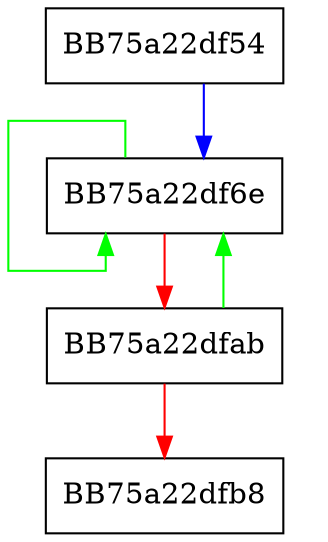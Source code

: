 digraph TrimBeginning {
  node [shape="box"];
  graph [splines=ortho];
  BB75a22df54 -> BB75a22df6e [color="blue"];
  BB75a22df6e -> BB75a22df6e [color="green"];
  BB75a22df6e -> BB75a22dfab [color="red"];
  BB75a22dfab -> BB75a22df6e [color="green"];
  BB75a22dfab -> BB75a22dfb8 [color="red"];
}